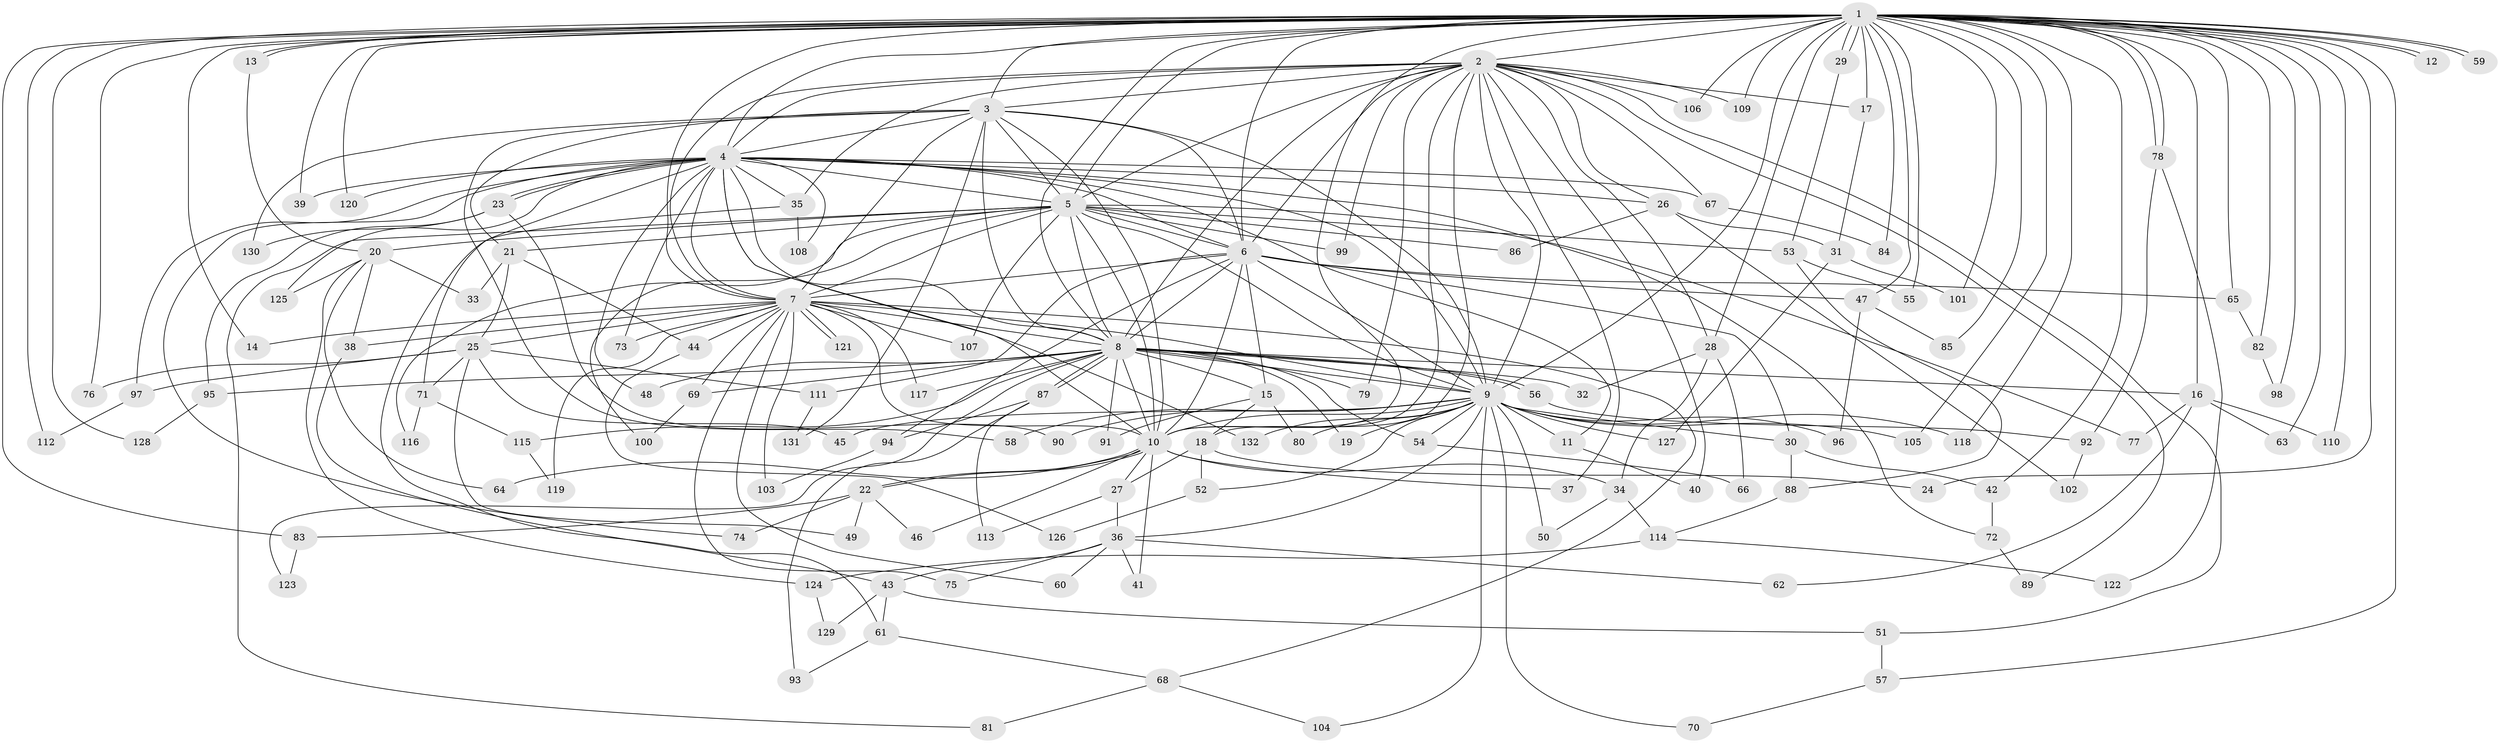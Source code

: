 // Generated by graph-tools (version 1.1) at 2025/14/03/09/25 04:14:04]
// undirected, 132 vertices, 289 edges
graph export_dot {
graph [start="1"]
  node [color=gray90,style=filled];
  1;
  2;
  3;
  4;
  5;
  6;
  7;
  8;
  9;
  10;
  11;
  12;
  13;
  14;
  15;
  16;
  17;
  18;
  19;
  20;
  21;
  22;
  23;
  24;
  25;
  26;
  27;
  28;
  29;
  30;
  31;
  32;
  33;
  34;
  35;
  36;
  37;
  38;
  39;
  40;
  41;
  42;
  43;
  44;
  45;
  46;
  47;
  48;
  49;
  50;
  51;
  52;
  53;
  54;
  55;
  56;
  57;
  58;
  59;
  60;
  61;
  62;
  63;
  64;
  65;
  66;
  67;
  68;
  69;
  70;
  71;
  72;
  73;
  74;
  75;
  76;
  77;
  78;
  79;
  80;
  81;
  82;
  83;
  84;
  85;
  86;
  87;
  88;
  89;
  90;
  91;
  92;
  93;
  94;
  95;
  96;
  97;
  98;
  99;
  100;
  101;
  102;
  103;
  104;
  105;
  106;
  107;
  108;
  109;
  110;
  111;
  112;
  113;
  114;
  115;
  116;
  117;
  118;
  119;
  120;
  121;
  122;
  123;
  124;
  125;
  126;
  127;
  128;
  129;
  130;
  131;
  132;
  1 -- 2;
  1 -- 3;
  1 -- 4;
  1 -- 5;
  1 -- 6;
  1 -- 7;
  1 -- 8;
  1 -- 9;
  1 -- 10;
  1 -- 12;
  1 -- 12;
  1 -- 13;
  1 -- 13;
  1 -- 14;
  1 -- 16;
  1 -- 17;
  1 -- 24;
  1 -- 28;
  1 -- 29;
  1 -- 29;
  1 -- 39;
  1 -- 42;
  1 -- 47;
  1 -- 55;
  1 -- 57;
  1 -- 59;
  1 -- 59;
  1 -- 63;
  1 -- 65;
  1 -- 76;
  1 -- 78;
  1 -- 78;
  1 -- 82;
  1 -- 83;
  1 -- 84;
  1 -- 85;
  1 -- 98;
  1 -- 101;
  1 -- 105;
  1 -- 106;
  1 -- 109;
  1 -- 110;
  1 -- 112;
  1 -- 118;
  1 -- 120;
  1 -- 128;
  2 -- 3;
  2 -- 4;
  2 -- 5;
  2 -- 6;
  2 -- 7;
  2 -- 8;
  2 -- 9;
  2 -- 10;
  2 -- 17;
  2 -- 18;
  2 -- 26;
  2 -- 28;
  2 -- 35;
  2 -- 37;
  2 -- 40;
  2 -- 51;
  2 -- 67;
  2 -- 79;
  2 -- 89;
  2 -- 99;
  2 -- 106;
  2 -- 109;
  3 -- 4;
  3 -- 5;
  3 -- 6;
  3 -- 7;
  3 -- 8;
  3 -- 9;
  3 -- 10;
  3 -- 21;
  3 -- 58;
  3 -- 130;
  3 -- 131;
  4 -- 5;
  4 -- 6;
  4 -- 7;
  4 -- 8;
  4 -- 9;
  4 -- 10;
  4 -- 11;
  4 -- 23;
  4 -- 23;
  4 -- 26;
  4 -- 35;
  4 -- 39;
  4 -- 48;
  4 -- 67;
  4 -- 71;
  4 -- 72;
  4 -- 73;
  4 -- 74;
  4 -- 97;
  4 -- 108;
  4 -- 120;
  4 -- 125;
  4 -- 132;
  5 -- 6;
  5 -- 7;
  5 -- 8;
  5 -- 9;
  5 -- 10;
  5 -- 20;
  5 -- 21;
  5 -- 53;
  5 -- 77;
  5 -- 81;
  5 -- 86;
  5 -- 99;
  5 -- 100;
  5 -- 107;
  5 -- 116;
  6 -- 7;
  6 -- 8;
  6 -- 9;
  6 -- 10;
  6 -- 15;
  6 -- 30;
  6 -- 47;
  6 -- 65;
  6 -- 94;
  6 -- 111;
  7 -- 8;
  7 -- 9;
  7 -- 10;
  7 -- 14;
  7 -- 25;
  7 -- 38;
  7 -- 44;
  7 -- 60;
  7 -- 68;
  7 -- 69;
  7 -- 73;
  7 -- 75;
  7 -- 103;
  7 -- 107;
  7 -- 117;
  7 -- 119;
  7 -- 121;
  7 -- 121;
  8 -- 9;
  8 -- 10;
  8 -- 15;
  8 -- 16;
  8 -- 19;
  8 -- 32;
  8 -- 48;
  8 -- 54;
  8 -- 56;
  8 -- 56;
  8 -- 69;
  8 -- 79;
  8 -- 87;
  8 -- 87;
  8 -- 91;
  8 -- 95;
  8 -- 115;
  8 -- 117;
  8 -- 123;
  9 -- 10;
  9 -- 11;
  9 -- 19;
  9 -- 30;
  9 -- 36;
  9 -- 45;
  9 -- 50;
  9 -- 52;
  9 -- 54;
  9 -- 58;
  9 -- 70;
  9 -- 80;
  9 -- 90;
  9 -- 96;
  9 -- 104;
  9 -- 105;
  9 -- 118;
  9 -- 127;
  9 -- 132;
  10 -- 22;
  10 -- 22;
  10 -- 27;
  10 -- 34;
  10 -- 37;
  10 -- 41;
  10 -- 46;
  10 -- 64;
  11 -- 40;
  13 -- 20;
  15 -- 18;
  15 -- 80;
  15 -- 91;
  16 -- 62;
  16 -- 63;
  16 -- 77;
  16 -- 110;
  17 -- 31;
  18 -- 24;
  18 -- 27;
  18 -- 52;
  20 -- 33;
  20 -- 38;
  20 -- 64;
  20 -- 124;
  20 -- 125;
  21 -- 25;
  21 -- 33;
  21 -- 44;
  22 -- 46;
  22 -- 49;
  22 -- 74;
  22 -- 83;
  23 -- 90;
  23 -- 95;
  23 -- 130;
  25 -- 45;
  25 -- 49;
  25 -- 71;
  25 -- 76;
  25 -- 97;
  25 -- 111;
  26 -- 31;
  26 -- 86;
  26 -- 102;
  27 -- 36;
  27 -- 113;
  28 -- 32;
  28 -- 34;
  28 -- 66;
  29 -- 53;
  30 -- 42;
  30 -- 88;
  31 -- 101;
  31 -- 127;
  34 -- 50;
  34 -- 114;
  35 -- 61;
  35 -- 108;
  36 -- 41;
  36 -- 43;
  36 -- 60;
  36 -- 62;
  36 -- 75;
  38 -- 43;
  42 -- 72;
  43 -- 51;
  43 -- 61;
  43 -- 129;
  44 -- 126;
  47 -- 85;
  47 -- 96;
  51 -- 57;
  52 -- 126;
  53 -- 55;
  53 -- 88;
  54 -- 66;
  56 -- 92;
  57 -- 70;
  61 -- 68;
  61 -- 93;
  65 -- 82;
  67 -- 84;
  68 -- 81;
  68 -- 104;
  69 -- 100;
  71 -- 115;
  71 -- 116;
  72 -- 89;
  78 -- 92;
  78 -- 122;
  82 -- 98;
  83 -- 123;
  87 -- 93;
  87 -- 94;
  87 -- 113;
  88 -- 114;
  92 -- 102;
  94 -- 103;
  95 -- 128;
  97 -- 112;
  111 -- 131;
  114 -- 122;
  114 -- 124;
  115 -- 119;
  124 -- 129;
}

